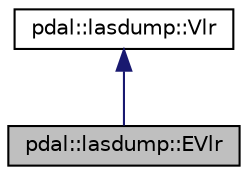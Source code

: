 digraph "pdal::lasdump::EVlr"
{
  edge [fontname="Helvetica",fontsize="10",labelfontname="Helvetica",labelfontsize="10"];
  node [fontname="Helvetica",fontsize="10",shape=record];
  Node1 [label="pdal::lasdump::EVlr",height=0.2,width=0.4,color="black", fillcolor="grey75", style="filled", fontcolor="black"];
  Node2 -> Node1 [dir="back",color="midnightblue",fontsize="10",style="solid",fontname="Helvetica"];
  Node2 [label="pdal::lasdump::Vlr",height=0.2,width=0.4,color="black", fillcolor="white", style="filled",URL="$classpdal_1_1lasdump_1_1Vlr.html"];
}
